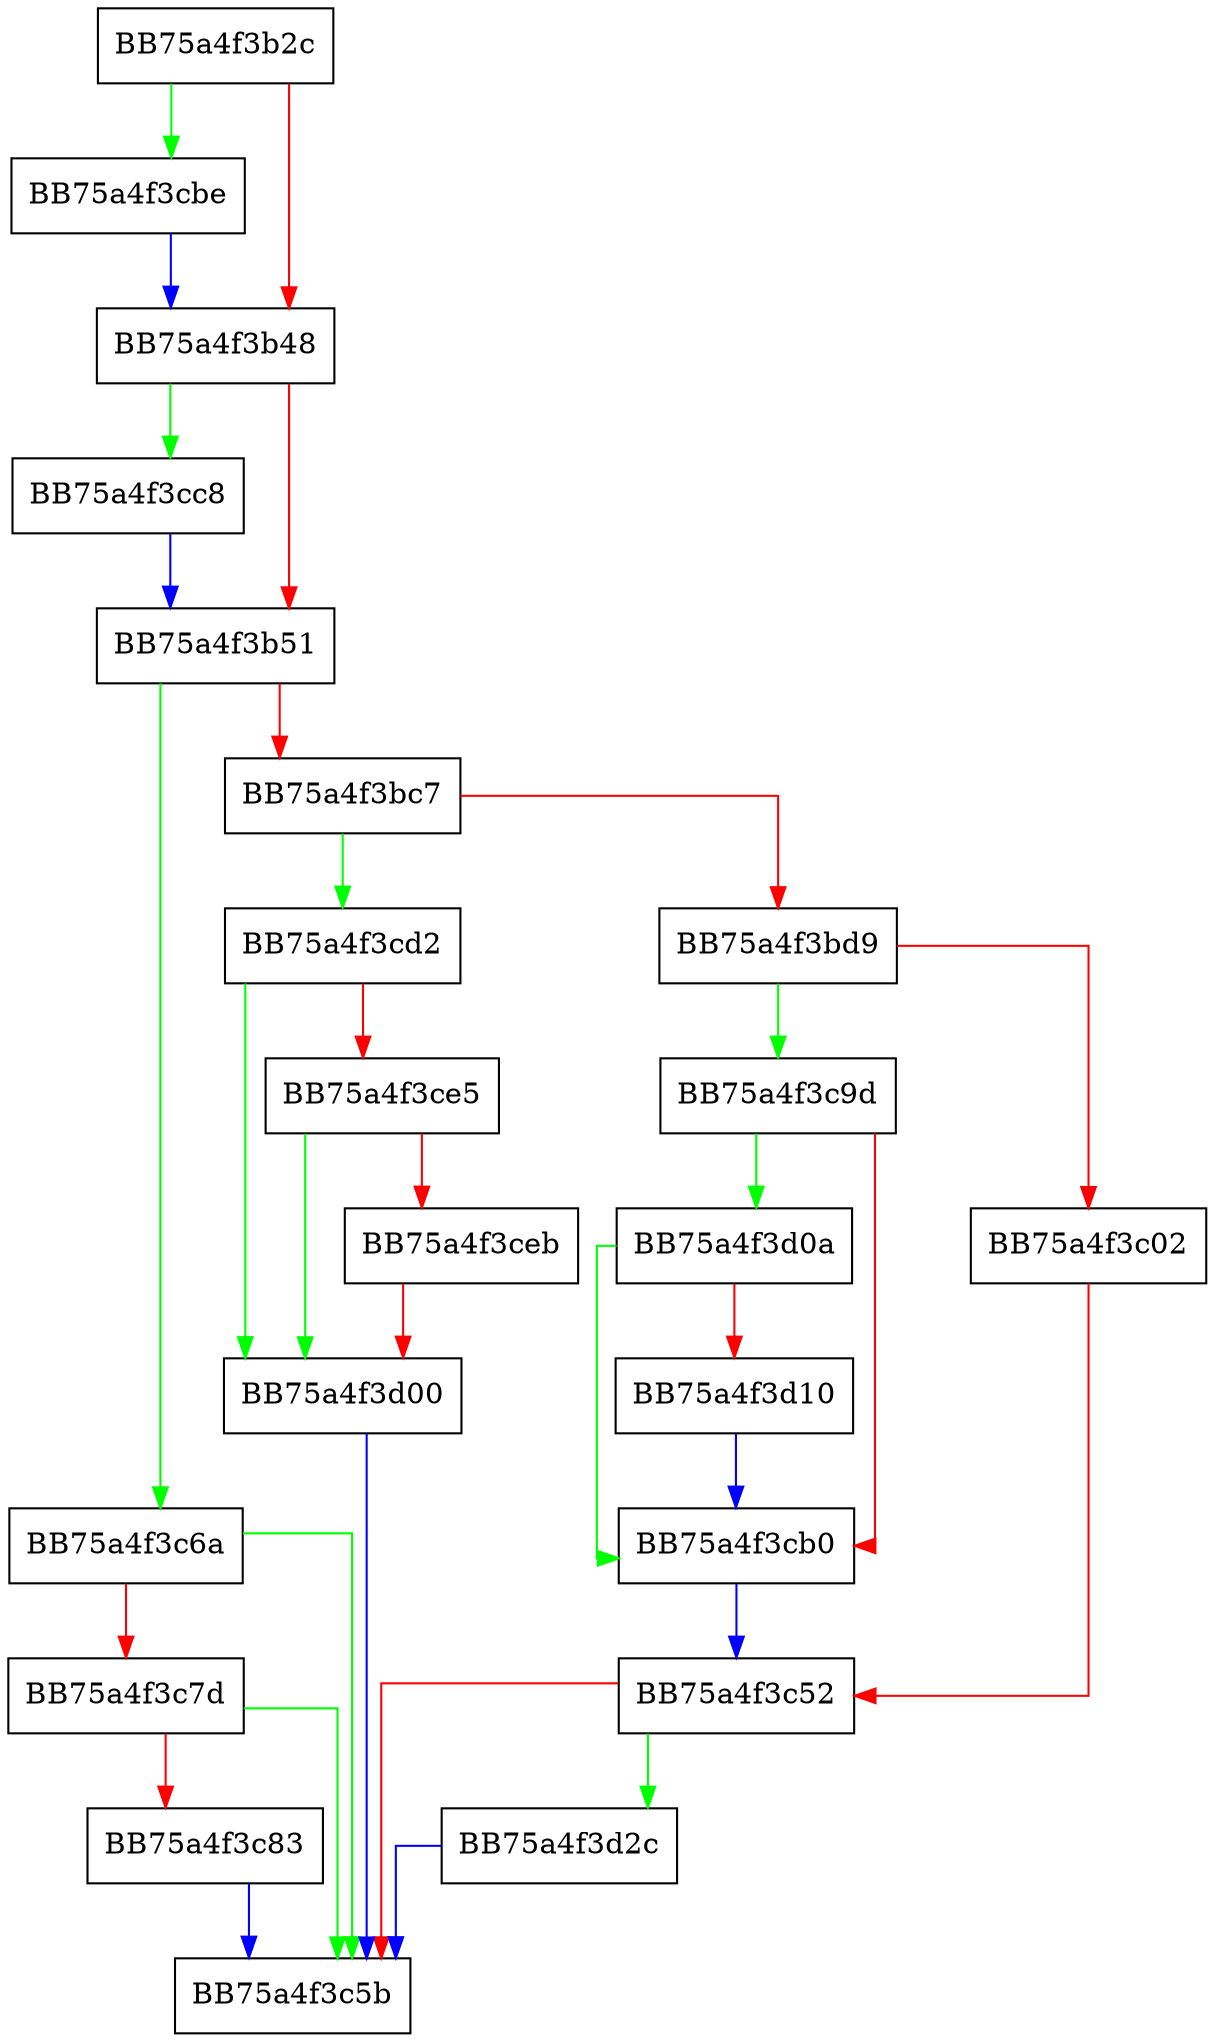 digraph CreateInstance {
  node [shape="box"];
  graph [splines=ortho];
  BB75a4f3b2c -> BB75a4f3cbe [color="green"];
  BB75a4f3b2c -> BB75a4f3b48 [color="red"];
  BB75a4f3b48 -> BB75a4f3cc8 [color="green"];
  BB75a4f3b48 -> BB75a4f3b51 [color="red"];
  BB75a4f3b51 -> BB75a4f3c6a [color="green"];
  BB75a4f3b51 -> BB75a4f3bc7 [color="red"];
  BB75a4f3bc7 -> BB75a4f3cd2 [color="green"];
  BB75a4f3bc7 -> BB75a4f3bd9 [color="red"];
  BB75a4f3bd9 -> BB75a4f3c9d [color="green"];
  BB75a4f3bd9 -> BB75a4f3c02 [color="red"];
  BB75a4f3c02 -> BB75a4f3c52 [color="red"];
  BB75a4f3c52 -> BB75a4f3d2c [color="green"];
  BB75a4f3c52 -> BB75a4f3c5b [color="red"];
  BB75a4f3c6a -> BB75a4f3c5b [color="green"];
  BB75a4f3c6a -> BB75a4f3c7d [color="red"];
  BB75a4f3c7d -> BB75a4f3c5b [color="green"];
  BB75a4f3c7d -> BB75a4f3c83 [color="red"];
  BB75a4f3c83 -> BB75a4f3c5b [color="blue"];
  BB75a4f3c9d -> BB75a4f3d0a [color="green"];
  BB75a4f3c9d -> BB75a4f3cb0 [color="red"];
  BB75a4f3cb0 -> BB75a4f3c52 [color="blue"];
  BB75a4f3cbe -> BB75a4f3b48 [color="blue"];
  BB75a4f3cc8 -> BB75a4f3b51 [color="blue"];
  BB75a4f3cd2 -> BB75a4f3d00 [color="green"];
  BB75a4f3cd2 -> BB75a4f3ce5 [color="red"];
  BB75a4f3ce5 -> BB75a4f3d00 [color="green"];
  BB75a4f3ce5 -> BB75a4f3ceb [color="red"];
  BB75a4f3ceb -> BB75a4f3d00 [color="red"];
  BB75a4f3d00 -> BB75a4f3c5b [color="blue"];
  BB75a4f3d0a -> BB75a4f3cb0 [color="green"];
  BB75a4f3d0a -> BB75a4f3d10 [color="red"];
  BB75a4f3d10 -> BB75a4f3cb0 [color="blue"];
  BB75a4f3d2c -> BB75a4f3c5b [color="blue"];
}